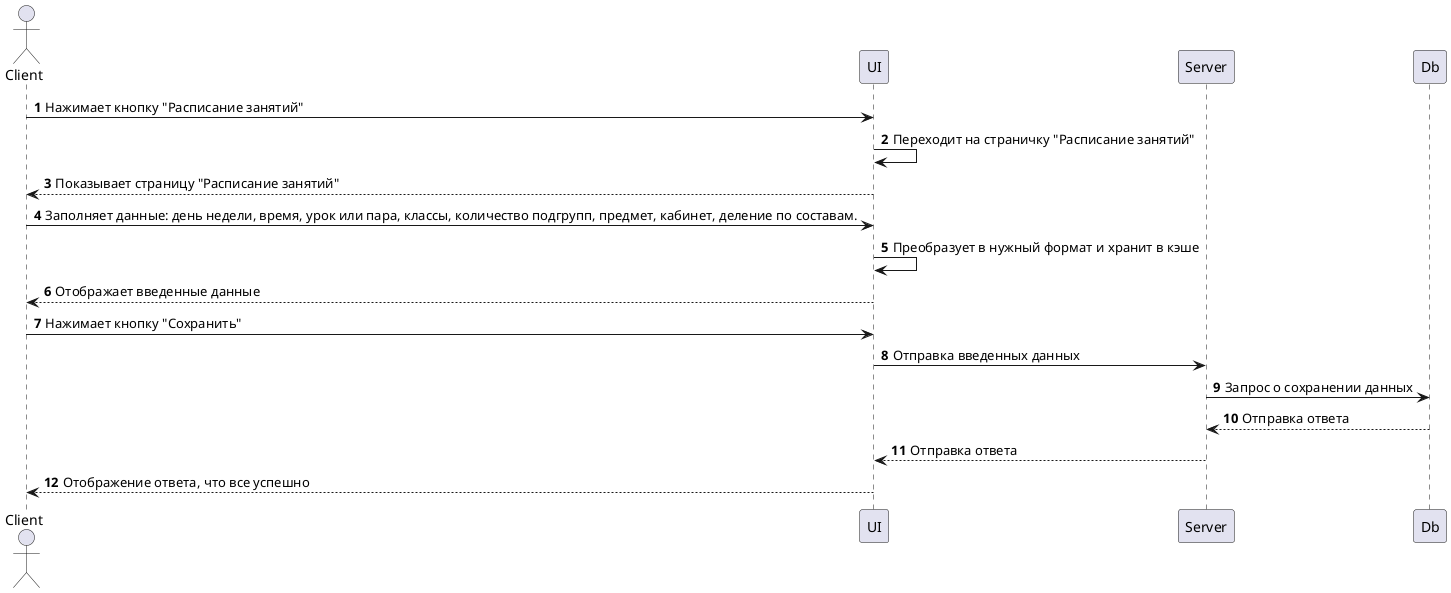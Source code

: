 @startuml Сохранение данных
    autonumber

    actor Client
    
    participant UI
    participant Server
    participant Db

    Client -> UI: Нажимает кнопку "Расписание занятий"
    UI -> UI: Переходит на страничку "Расписание занятий"
    Client <-- UI: Показывает страницу "Расписание занятий"
    Client -> UI: Заполняет данные: день недели, время, урок или пара, классы, количество подгрупп, предмет, кабинет, деление по составам.
    UI -> UI: Преобразует в нужный формат и хранит в кэше
    Client <-- UI: Отображает введенные данные
    Client -> UI: Нажимает кнопку "Сохранить"
    UI -> Server: Отправка введенных данных
    Server -> Db: Запрос о сохранении данных 
    Server <-- Db: Отправка ответа 
    UI <-- Server: Отправка ответа
    Client <-- UI: Отображение ответа, что все успешно
@enduml